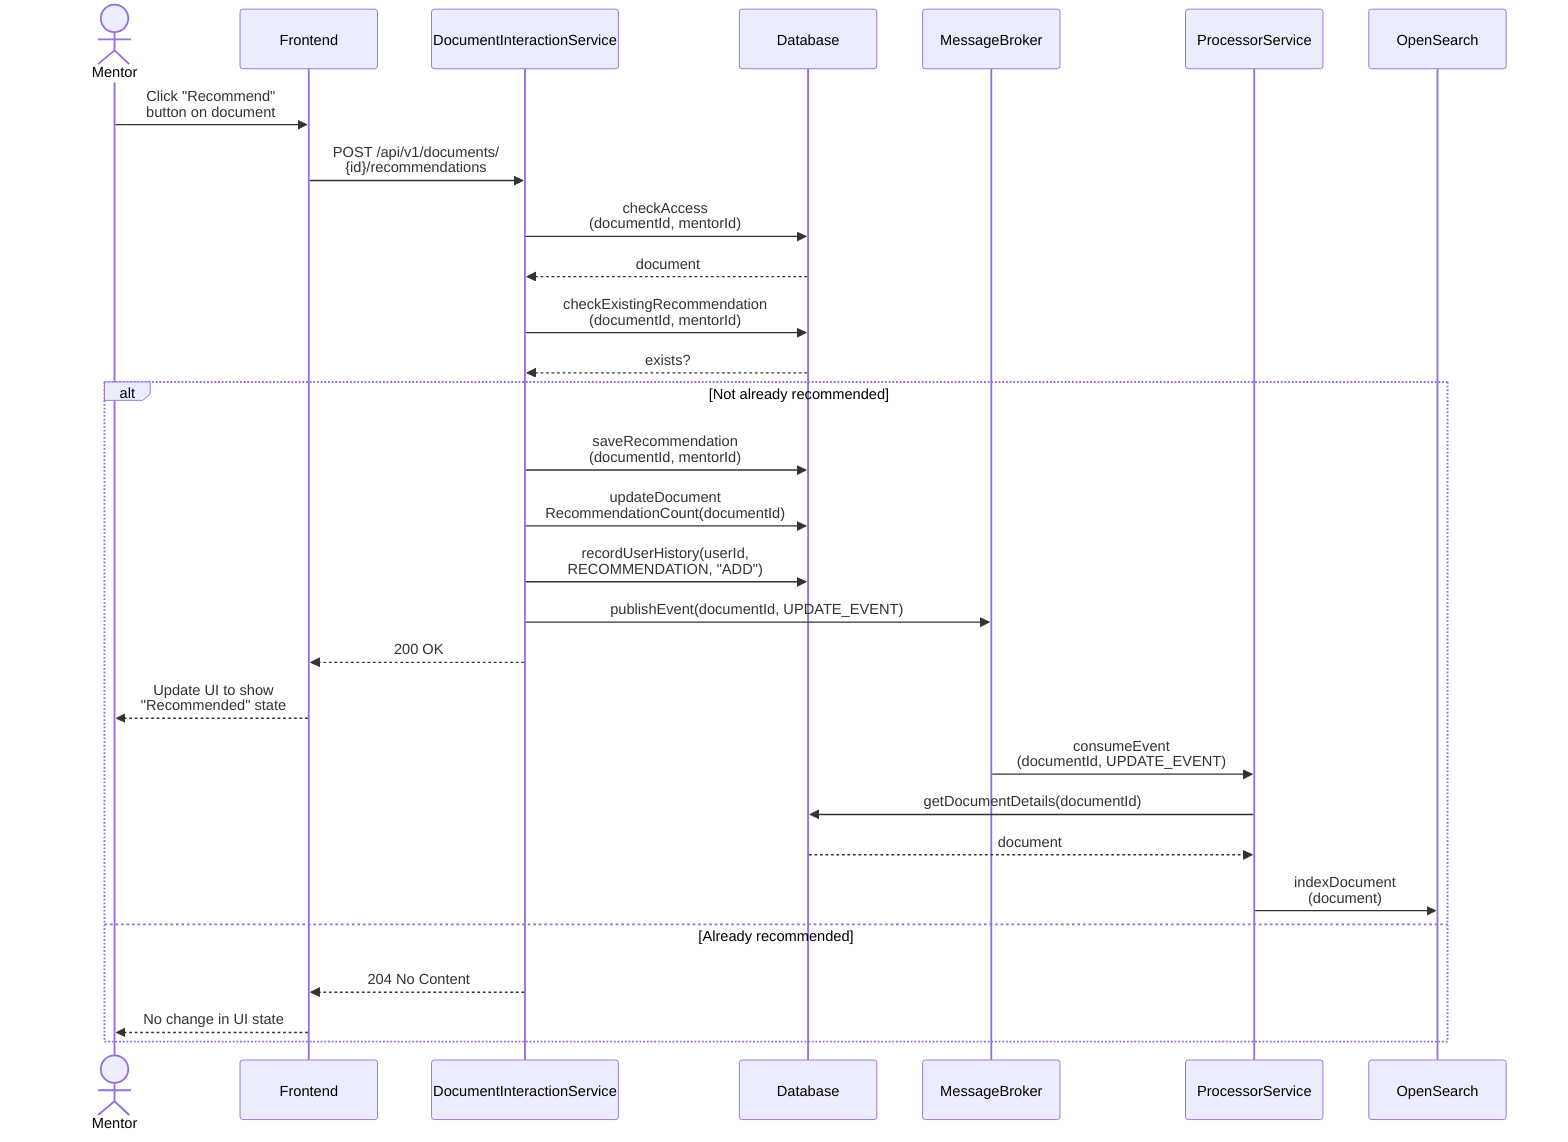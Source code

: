 sequenceDiagram
    actor Mentor
    participant Frontend
    participant DIS as DocumentInteractionService
    participant DB as Database
    participant MB as MessageBroker
    participant PS as ProcessorService
    participant OS as OpenSearch

    Mentor->>Frontend: Click "Recommend" <br>button on document
    Frontend->>DIS: POST /api/v1/documents/<br>{id}/recommendations

    DIS->>DB: checkAccess<br>(documentId, mentorId)
    DB-->>DIS: document

    DIS->>DB: checkExistingRecommendation<br>(documentId, mentorId)
    DB-->>DIS: exists?

    alt Not already recommended
        DIS->>DB: saveRecommendation<br>(documentId, mentorId)
        DIS->>DB: updateDocument<br>RecommendationCount(documentId)
        DIS->>DB: recordUserHistory(userId, <br>RECOMMENDATION, "ADD")

        DIS->>MB: publishEvent(documentId, UPDATE_EVENT)
        DIS-->>Frontend: 200 OK
        Frontend-->>Mentor: Update UI to show <br>"Recommended" state

        MB->>PS: consumeEvent<br>(documentId, UPDATE_EVENT)
        PS->>DB: getDocumentDetails(documentId)
        DB-->>PS: document
        PS->>OS: indexDocument<br>(document)
    else Already recommended
        DIS-->>Frontend: 204 No Content
        Frontend-->>Mentor: No change in UI state
    end